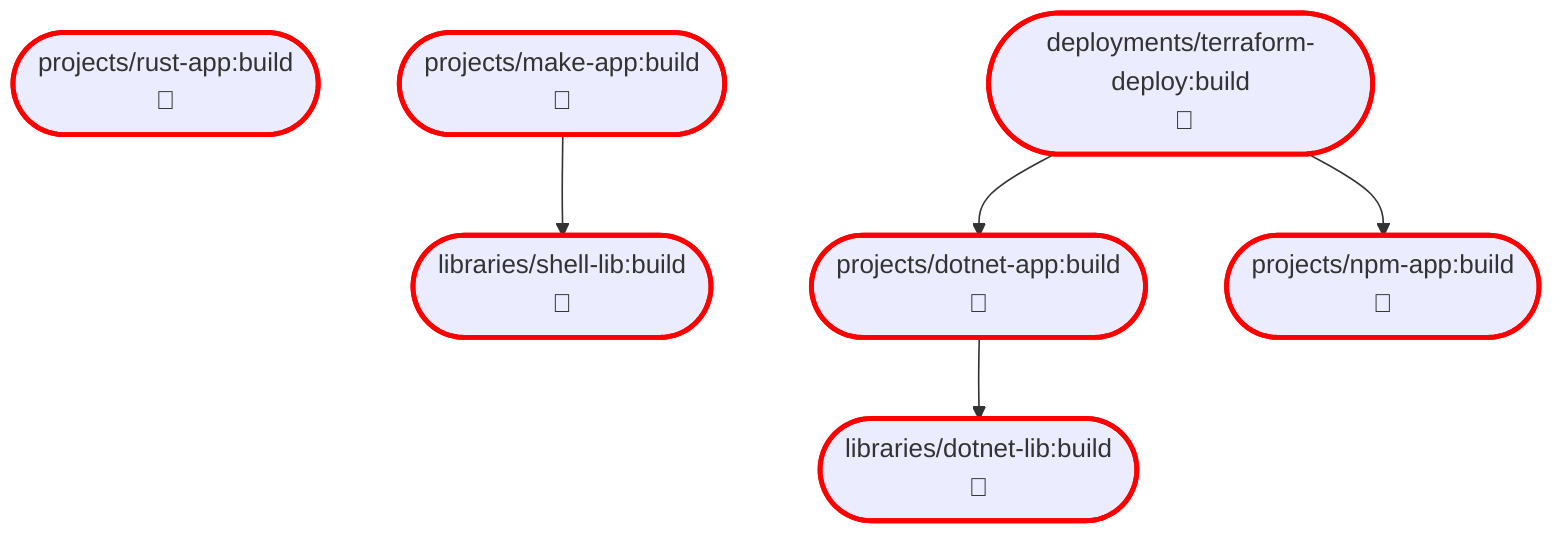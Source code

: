 flowchart TD
classDef forced stroke:red,stroke-width:3px
classDef required stroke:orange,stroke-width:3px
classDef selected stroke:black,stroke-width:3px
projects/rust-app:build(["projects/rust-app:build
 👀"])
class projects/rust-app:build forced
projects/npm-app:build(["projects/npm-app:build
 👀"])
class projects/npm-app:build forced
libraries/shell-lib:build(["libraries/shell-lib:build
 👀"])
class libraries/shell-lib:build forced
libraries/dotnet-lib:build(["libraries/dotnet-lib:build
 👀"])
projects/dotnet-app:build(["projects/dotnet-app:build
 👀"])
class libraries/dotnet-lib:build forced
projects/dotnet-app:build --> libraries/dotnet-lib:build
class projects/dotnet-app:build forced
projects/make-app:build(["projects/make-app:build
 👀"])
projects/make-app:build --> libraries/shell-lib:build
class projects/make-app:build forced
deployments/terraform-deploy:build(["deployments/terraform-deploy:build
 👀"])
deployments/terraform-deploy:build --> projects/dotnet-app:build
deployments/terraform-deploy:build --> projects/npm-app:build
class deployments/terraform-deploy:build forced